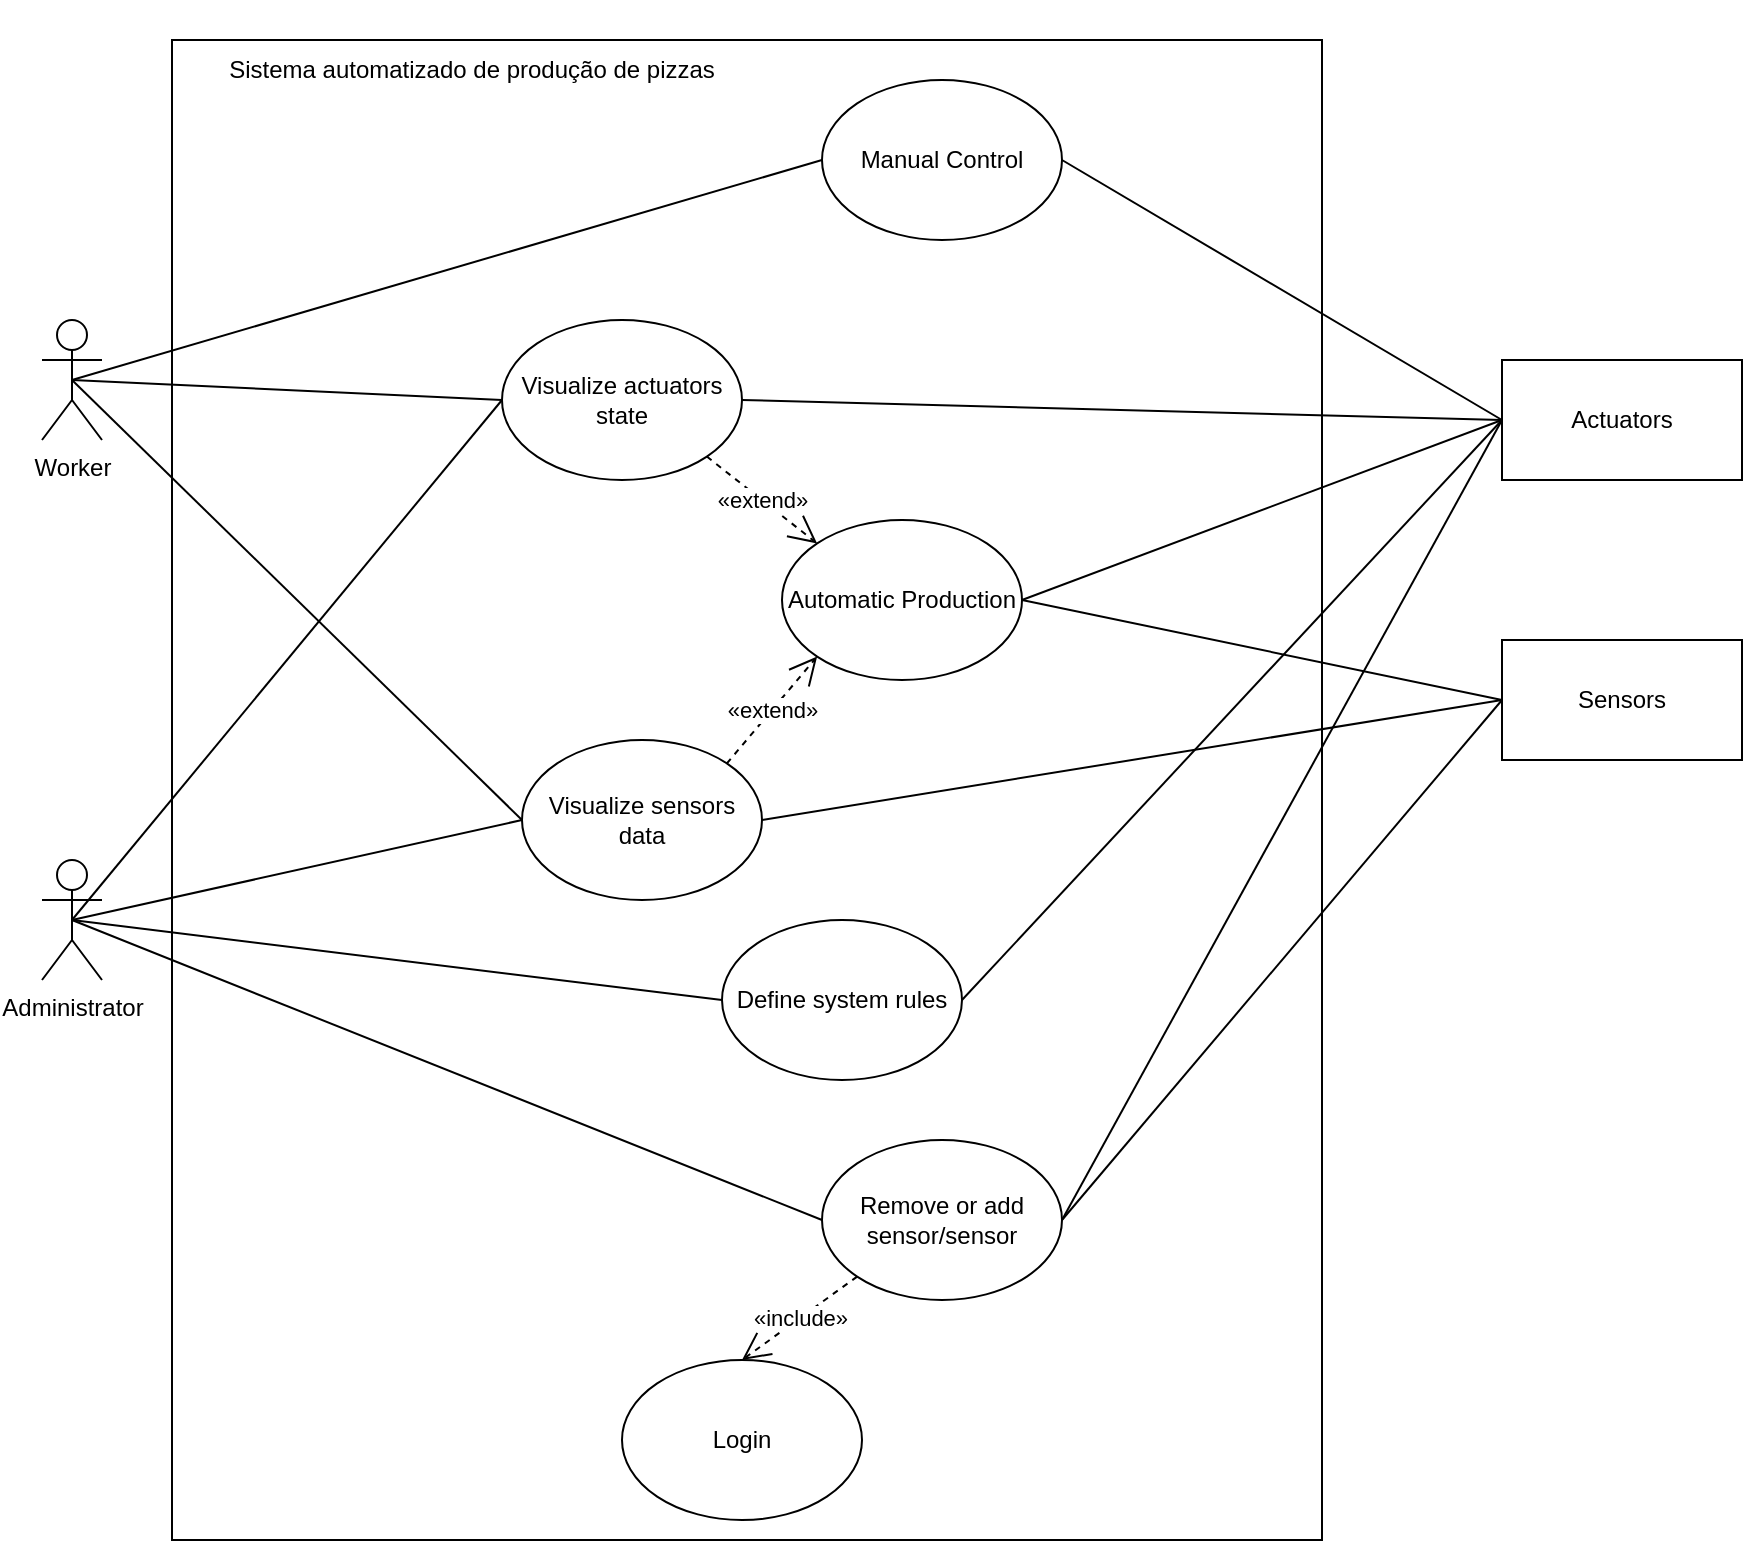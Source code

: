 <mxfile version="14.4.9" type="github">
  <diagram name="Page-1" id="e7e014a7-5840-1c2e-5031-d8a46d1fe8dd">
    <mxGraphModel dx="1360" dy="1657" grid="1" gridSize="10" guides="1" tooltips="1" connect="1" arrows="1" fold="1" page="1" pageScale="1" pageWidth="1169" pageHeight="826" background="#ffffff" math="0" shadow="0">
      <root>
        <mxCell id="0" />
        <mxCell id="1" parent="0" />
        <mxCell id="qVdDe4i9rsVP6nm5vsIZ-41" value="" style="rounded=0;whiteSpace=wrap;html=1;" parent="1" vertex="1">
          <mxGeometry x="245" y="-680" width="575" height="750" as="geometry" />
        </mxCell>
        <mxCell id="qVdDe4i9rsVP6nm5vsIZ-42" value="Sistema automatizado de produção de pizzas" style="text;html=1;strokeColor=none;fillColor=none;align=center;verticalAlign=middle;whiteSpace=wrap;rounded=0;" parent="1" vertex="1">
          <mxGeometry x="250" y="-700" width="290" height="70" as="geometry" />
        </mxCell>
        <mxCell id="qVdDe4i9rsVP6nm5vsIZ-43" value="Worker" style="shape=umlActor;verticalLabelPosition=bottom;verticalAlign=top;html=1;outlineConnect=0;" parent="1" vertex="1">
          <mxGeometry x="180" y="-540" width="30" height="60" as="geometry" />
        </mxCell>
        <mxCell id="qVdDe4i9rsVP6nm5vsIZ-44" value="Sensors" style="rounded=0;whiteSpace=wrap;html=1;" parent="1" vertex="1">
          <mxGeometry x="910" y="-380" width="120" height="60" as="geometry" />
        </mxCell>
        <mxCell id="qVdDe4i9rsVP6nm5vsIZ-45" value="Actuators" style="rounded=0;whiteSpace=wrap;html=1;" parent="1" vertex="1">
          <mxGeometry x="910" y="-520" width="120" height="60" as="geometry" />
        </mxCell>
        <mxCell id="qVdDe4i9rsVP6nm5vsIZ-46" value="Manual Control" style="ellipse;whiteSpace=wrap;html=1;" parent="1" vertex="1">
          <mxGeometry x="570" y="-660" width="120" height="80" as="geometry" />
        </mxCell>
        <mxCell id="qVdDe4i9rsVP6nm5vsIZ-47" value="Remove or add sensor/sensor" style="ellipse;whiteSpace=wrap;html=1;" parent="1" vertex="1">
          <mxGeometry x="570" y="-130" width="120" height="80" as="geometry" />
        </mxCell>
        <mxCell id="qVdDe4i9rsVP6nm5vsIZ-48" value="Visualize sensors data" style="ellipse;whiteSpace=wrap;html=1;" parent="1" vertex="1">
          <mxGeometry x="420" y="-330" width="120" height="80" as="geometry" />
        </mxCell>
        <mxCell id="qVdDe4i9rsVP6nm5vsIZ-49" value="Login" style="ellipse;whiteSpace=wrap;html=1;" parent="1" vertex="1">
          <mxGeometry x="470" y="-20" width="120" height="80" as="geometry" />
        </mxCell>
        <mxCell id="qVdDe4i9rsVP6nm5vsIZ-50" value="" style="endArrow=none;html=1;entryX=0;entryY=0.5;entryDx=0;entryDy=0;exitX=1;exitY=0.5;exitDx=0;exitDy=0;" parent="1" source="qVdDe4i9rsVP6nm5vsIZ-48" target="qVdDe4i9rsVP6nm5vsIZ-44" edge="1">
          <mxGeometry width="50" height="50" relative="1" as="geometry">
            <mxPoint x="490" y="-240" as="sourcePoint" />
            <mxPoint x="540" y="-290" as="targetPoint" />
          </mxGeometry>
        </mxCell>
        <mxCell id="qVdDe4i9rsVP6nm5vsIZ-51" value="" style="endArrow=none;html=1;entryX=0;entryY=0.5;entryDx=0;entryDy=0;exitX=1;exitY=0.5;exitDx=0;exitDy=0;" parent="1" source="qVdDe4i9rsVP6nm5vsIZ-46" target="qVdDe4i9rsVP6nm5vsIZ-45" edge="1">
          <mxGeometry width="50" height="50" relative="1" as="geometry">
            <mxPoint x="490" y="-240" as="sourcePoint" />
            <mxPoint x="540" y="-290" as="targetPoint" />
          </mxGeometry>
        </mxCell>
        <mxCell id="qVdDe4i9rsVP6nm5vsIZ-52" value="" style="endArrow=none;html=1;entryX=0;entryY=0.5;entryDx=0;entryDy=0;exitX=0.5;exitY=0.5;exitDx=0;exitDy=0;exitPerimeter=0;" parent="1" source="qVdDe4i9rsVP6nm5vsIZ-43" target="qVdDe4i9rsVP6nm5vsIZ-46" edge="1">
          <mxGeometry width="50" height="50" relative="1" as="geometry">
            <mxPoint x="230" y="-510" as="sourcePoint" />
            <mxPoint x="540" y="-290" as="targetPoint" />
          </mxGeometry>
        </mxCell>
        <mxCell id="qVdDe4i9rsVP6nm5vsIZ-53" value="Administrator" style="shape=umlActor;verticalLabelPosition=bottom;verticalAlign=top;html=1;outlineConnect=0;" parent="1" vertex="1">
          <mxGeometry x="180" y="-270" width="30" height="60" as="geometry" />
        </mxCell>
        <mxCell id="qVdDe4i9rsVP6nm5vsIZ-54" value="" style="endArrow=none;html=1;entryX=0;entryY=0.5;entryDx=0;entryDy=0;exitX=0.5;exitY=0.5;exitDx=0;exitDy=0;exitPerimeter=0;" parent="1" source="qVdDe4i9rsVP6nm5vsIZ-53" target="qVdDe4i9rsVP6nm5vsIZ-48" edge="1">
          <mxGeometry width="50" height="50" relative="1" as="geometry">
            <mxPoint x="490" y="-250" as="sourcePoint" />
            <mxPoint x="540" y="-300" as="targetPoint" />
          </mxGeometry>
        </mxCell>
        <mxCell id="qVdDe4i9rsVP6nm5vsIZ-55" value="" style="endArrow=none;html=1;entryX=0.5;entryY=0.5;entryDx=0;entryDy=0;entryPerimeter=0;exitX=0;exitY=0.5;exitDx=0;exitDy=0;" parent="1" source="qVdDe4i9rsVP6nm5vsIZ-48" target="qVdDe4i9rsVP6nm5vsIZ-43" edge="1">
          <mxGeometry width="50" height="50" relative="1" as="geometry">
            <mxPoint x="490" y="-250" as="sourcePoint" />
            <mxPoint x="540" y="-300" as="targetPoint" />
          </mxGeometry>
        </mxCell>
        <mxCell id="qVdDe4i9rsVP6nm5vsIZ-57" value="" style="endArrow=none;html=1;entryX=0;entryY=0.5;entryDx=0;entryDy=0;exitX=0.5;exitY=0.5;exitDx=0;exitDy=0;exitPerimeter=0;" parent="1" source="qVdDe4i9rsVP6nm5vsIZ-53" target="qVdDe4i9rsVP6nm5vsIZ-47" edge="1">
          <mxGeometry width="50" height="50" relative="1" as="geometry">
            <mxPoint x="490" y="-250" as="sourcePoint" />
            <mxPoint x="540" y="-300" as="targetPoint" />
          </mxGeometry>
        </mxCell>
        <mxCell id="qVdDe4i9rsVP6nm5vsIZ-58" value="«include»" style="endArrow=open;endSize=12;dashed=1;html=1;entryX=0.5;entryY=0;entryDx=0;entryDy=0;exitX=0;exitY=1;exitDx=0;exitDy=0;" parent="1" source="qVdDe4i9rsVP6nm5vsIZ-47" target="qVdDe4i9rsVP6nm5vsIZ-49" edge="1">
          <mxGeometry width="160" relative="1" as="geometry">
            <mxPoint x="440" y="-280" as="sourcePoint" />
            <mxPoint x="600" y="-280" as="targetPoint" />
          </mxGeometry>
        </mxCell>
        <mxCell id="qVdDe4i9rsVP6nm5vsIZ-59" value="" style="endArrow=none;html=1;exitX=1;exitY=0.5;exitDx=0;exitDy=0;entryX=0;entryY=0.5;entryDx=0;entryDy=0;" parent="1" source="qVdDe4i9rsVP6nm5vsIZ-47" target="qVdDe4i9rsVP6nm5vsIZ-44" edge="1">
          <mxGeometry width="50" height="50" relative="1" as="geometry">
            <mxPoint x="500" y="-250" as="sourcePoint" />
            <mxPoint x="550" y="-300" as="targetPoint" />
          </mxGeometry>
        </mxCell>
        <mxCell id="qVdDe4i9rsVP6nm5vsIZ-60" value="" style="endArrow=none;html=1;entryX=0;entryY=0.5;entryDx=0;entryDy=0;exitX=1;exitY=0.5;exitDx=0;exitDy=0;" parent="1" source="qVdDe4i9rsVP6nm5vsIZ-47" target="qVdDe4i9rsVP6nm5vsIZ-45" edge="1">
          <mxGeometry width="50" height="50" relative="1" as="geometry">
            <mxPoint x="500" y="-250" as="sourcePoint" />
            <mxPoint x="550" y="-300" as="targetPoint" />
          </mxGeometry>
        </mxCell>
        <mxCell id="qVdDe4i9rsVP6nm5vsIZ-61" value="Automatic Production" style="ellipse;whiteSpace=wrap;html=1;" parent="1" vertex="1">
          <mxGeometry x="550" y="-440" width="120" height="80" as="geometry" />
        </mxCell>
        <mxCell id="qVdDe4i9rsVP6nm5vsIZ-62" value="" style="endArrow=none;html=1;entryX=1;entryY=0.5;entryDx=0;entryDy=0;exitX=0;exitY=0.5;exitDx=0;exitDy=0;" parent="1" source="qVdDe4i9rsVP6nm5vsIZ-45" target="qVdDe4i9rsVP6nm5vsIZ-61" edge="1">
          <mxGeometry width="50" height="50" relative="1" as="geometry">
            <mxPoint x="500" y="-250" as="sourcePoint" />
            <mxPoint x="550" y="-300" as="targetPoint" />
          </mxGeometry>
        </mxCell>
        <mxCell id="qVdDe4i9rsVP6nm5vsIZ-63" value="" style="endArrow=none;html=1;entryX=0;entryY=0.5;entryDx=0;entryDy=0;exitX=1;exitY=0.5;exitDx=0;exitDy=0;" parent="1" source="qVdDe4i9rsVP6nm5vsIZ-61" target="qVdDe4i9rsVP6nm5vsIZ-44" edge="1">
          <mxGeometry width="50" height="50" relative="1" as="geometry">
            <mxPoint x="500" y="-250" as="sourcePoint" />
            <mxPoint x="550" y="-300" as="targetPoint" />
          </mxGeometry>
        </mxCell>
        <mxCell id="qVdDe4i9rsVP6nm5vsIZ-64" value="«extend»" style="endArrow=open;endSize=12;dashed=1;html=1;entryX=0;entryY=1;entryDx=0;entryDy=0;exitX=1;exitY=0;exitDx=0;exitDy=0;" parent="1" source="qVdDe4i9rsVP6nm5vsIZ-48" target="qVdDe4i9rsVP6nm5vsIZ-61" edge="1">
          <mxGeometry width="160" relative="1" as="geometry">
            <mxPoint x="440" y="-280" as="sourcePoint" />
            <mxPoint x="600" y="-280" as="targetPoint" />
          </mxGeometry>
        </mxCell>
        <mxCell id="q354FGi6mWP-DZzxLEKj-1" value="Visualize actuators state" style="ellipse;whiteSpace=wrap;html=1;" parent="1" vertex="1">
          <mxGeometry x="410" y="-540" width="120" height="80" as="geometry" />
        </mxCell>
        <mxCell id="q354FGi6mWP-DZzxLEKj-2" value="" style="endArrow=none;html=1;entryX=0;entryY=0.5;entryDx=0;entryDy=0;exitX=1;exitY=0.5;exitDx=0;exitDy=0;" parent="1" source="q354FGi6mWP-DZzxLEKj-1" target="qVdDe4i9rsVP6nm5vsIZ-45" edge="1">
          <mxGeometry width="50" height="50" relative="1" as="geometry">
            <mxPoint x="530" y="-250" as="sourcePoint" />
            <mxPoint x="580" y="-300" as="targetPoint" />
          </mxGeometry>
        </mxCell>
        <mxCell id="q354FGi6mWP-DZzxLEKj-3" value="" style="endArrow=none;html=1;entryX=0;entryY=0.5;entryDx=0;entryDy=0;exitX=0.5;exitY=0.5;exitDx=0;exitDy=0;exitPerimeter=0;" parent="1" source="qVdDe4i9rsVP6nm5vsIZ-43" target="q354FGi6mWP-DZzxLEKj-1" edge="1">
          <mxGeometry width="50" height="50" relative="1" as="geometry">
            <mxPoint x="200" y="-510" as="sourcePoint" />
            <mxPoint x="580" y="-300" as="targetPoint" />
          </mxGeometry>
        </mxCell>
        <mxCell id="q354FGi6mWP-DZzxLEKj-4" value="" style="endArrow=none;html=1;entryX=0;entryY=0.5;entryDx=0;entryDy=0;exitX=0.5;exitY=0.5;exitDx=0;exitDy=0;exitPerimeter=0;" parent="1" source="qVdDe4i9rsVP6nm5vsIZ-53" target="q354FGi6mWP-DZzxLEKj-1" edge="1">
          <mxGeometry width="50" height="50" relative="1" as="geometry">
            <mxPoint x="530" y="-250" as="sourcePoint" />
            <mxPoint x="580" y="-300" as="targetPoint" />
          </mxGeometry>
        </mxCell>
        <mxCell id="q354FGi6mWP-DZzxLEKj-8" value="«extend»" style="endArrow=open;endSize=12;dashed=1;html=1;entryX=0;entryY=0;entryDx=0;entryDy=0;exitX=1;exitY=1;exitDx=0;exitDy=0;" parent="1" source="q354FGi6mWP-DZzxLEKj-1" target="qVdDe4i9rsVP6nm5vsIZ-61" edge="1">
          <mxGeometry width="160" relative="1" as="geometry">
            <mxPoint x="470" y="-280" as="sourcePoint" />
            <mxPoint x="630" y="-280" as="targetPoint" />
          </mxGeometry>
        </mxCell>
        <mxCell id="q354FGi6mWP-DZzxLEKj-10" value="Define system rules" style="ellipse;whiteSpace=wrap;html=1;" parent="1" vertex="1">
          <mxGeometry x="520" y="-240" width="120" height="80" as="geometry" />
        </mxCell>
        <mxCell id="q354FGi6mWP-DZzxLEKj-11" value="" style="endArrow=none;html=1;entryX=0.5;entryY=0.5;entryDx=0;entryDy=0;entryPerimeter=0;exitX=0;exitY=0.5;exitDx=0;exitDy=0;" parent="1" source="q354FGi6mWP-DZzxLEKj-10" target="qVdDe4i9rsVP6nm5vsIZ-53" edge="1">
          <mxGeometry width="50" height="50" relative="1" as="geometry">
            <mxPoint x="580" y="-230" as="sourcePoint" />
            <mxPoint x="630" y="-280" as="targetPoint" />
          </mxGeometry>
        </mxCell>
        <mxCell id="q354FGi6mWP-DZzxLEKj-12" value="" style="endArrow=none;html=1;entryX=0;entryY=0.5;entryDx=0;entryDy=0;exitX=1;exitY=0.5;exitDx=0;exitDy=0;" parent="1" source="q354FGi6mWP-DZzxLEKj-10" target="qVdDe4i9rsVP6nm5vsIZ-45" edge="1">
          <mxGeometry width="50" height="50" relative="1" as="geometry">
            <mxPoint x="580" y="-230" as="sourcePoint" />
            <mxPoint x="630" y="-280" as="targetPoint" />
          </mxGeometry>
        </mxCell>
      </root>
    </mxGraphModel>
  </diagram>
</mxfile>
